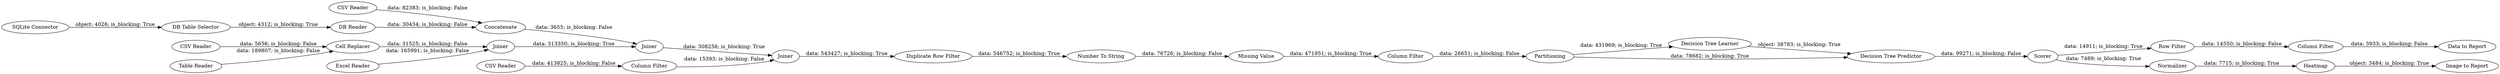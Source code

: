 digraph {
	"-2517714150902460678_258" [label="CSV Reader"]
	"-2517714150902460678_253" [label="Column Filter"]
	"-2517714150902460678_261" [label=Joiner]
	"8085688696511587347_253" [label=Heatmap]
	"-2517714150902460678_248" [label="DB Table Selector"]
	"-2517714150902460678_256" [label="CSV Reader"]
	"8085688696511587347_238" [label="Image to Report"]
	"8085688696511587347_250" [label="Decision Tree Learner"]
	"-2517714150902460678_262" [label=Joiner]
	"-2517714150902460678_257" [label="Excel Reader"]
	"-2517714150902460678_250" [label="Number To String"]
	"8085688696511587347_239" [label="Data to Report"]
	"-2517714150902460678_254" [label="Column Filter"]
	"-2517714150902460678_255" [label="CSV Reader"]
	"-2517714150902460678_259" [label="Table Reader"]
	"-2517714150902460678_240" [label="Missing Value"]
	"8085688696511587347_244" [label="Decision Tree Predictor"]
	"8085688696511587347_240" [label="Row Filter"]
	"-2517714150902460678_260" [label=Joiner]
	"-2517714150902460678_249" [label="Duplicate Row Filter"]
	"8085688696511587347_241" [label="Column Filter"]
	"8085688696511587347_247" [label=Partitioning]
	"-2517714150902460678_143" [label=Concatenate]
	"-2517714150902460678_247" [label="DB Reader"]
	"-2517714150902460678_246" [label="SQLite Connector"]
	"8085688696511587347_251" [label=Scorer]
	"-2517714150902460678_129" [label="Cell Replacer"]
	"8085688696511587347_249" [label=Normalizer]
	"-2517714150902460678_246" -> "-2517714150902460678_248" [label="object: 4026; is_blocking: True"]
	"8085688696511587347_250" -> "8085688696511587347_244" [label="object: 38783; is_blocking: True"]
	"-2517714150902460678_254" -> "8085688696511587347_247" [label="data: 26651; is_blocking: False"]
	"8085688696511587347_241" -> "8085688696511587347_239" [label="data: 3933; is_blocking: False"]
	"-2517714150902460678_260" -> "-2517714150902460678_261" [label="data: 313350; is_blocking: True"]
	"8085688696511587347_249" -> "8085688696511587347_253" [label="data: 7715; is_blocking: True"]
	"-2517714150902460678_250" -> "-2517714150902460678_240" [label="data: 76726; is_blocking: False"]
	"8085688696511587347_253" -> "8085688696511587347_238" [label="object: 3484; is_blocking: True"]
	"8085688696511587347_251" -> "8085688696511587347_249" [label="data: 7489; is_blocking: True"]
	"-2517714150902460678_259" -> "-2517714150902460678_129" [label="data: 189807; is_blocking: False"]
	"-2517714150902460678_261" -> "-2517714150902460678_262" [label="data: 308256; is_blocking: True"]
	"-2517714150902460678_262" -> "-2517714150902460678_249" [label="data: 543427; is_blocking: True"]
	"-2517714150902460678_240" -> "-2517714150902460678_254" [label="data: 471951; is_blocking: True"]
	"8085688696511587347_240" -> "8085688696511587347_241" [label="data: 14550; is_blocking: False"]
	"-2517714150902460678_258" -> "-2517714150902460678_143" [label="data: 82383; is_blocking: False"]
	"8085688696511587347_244" -> "8085688696511587347_251" [label="data: 99271; is_blocking: False"]
	"8085688696511587347_247" -> "8085688696511587347_244" [label="data: 78682; is_blocking: True"]
	"8085688696511587347_247" -> "8085688696511587347_250" [label="data: 431969; is_blocking: True"]
	"-2517714150902460678_129" -> "-2517714150902460678_260" [label="data: 31525; is_blocking: False"]
	"-2517714150902460678_253" -> "-2517714150902460678_262" [label="data: 15393; is_blocking: False"]
	"8085688696511587347_251" -> "8085688696511587347_240" [label="data: 14911; is_blocking: True"]
	"-2517714150902460678_143" -> "-2517714150902460678_261" [label="data: 3655; is_blocking: False"]
	"-2517714150902460678_257" -> "-2517714150902460678_260" [label="data: 165991; is_blocking: False"]
	"-2517714150902460678_248" -> "-2517714150902460678_247" [label="object: 4312; is_blocking: True"]
	"-2517714150902460678_255" -> "-2517714150902460678_253" [label="data: 413825; is_blocking: False"]
	"-2517714150902460678_249" -> "-2517714150902460678_250" [label="data: 546752; is_blocking: True"]
	"-2517714150902460678_247" -> "-2517714150902460678_143" [label="data: 30434; is_blocking: False"]
	"-2517714150902460678_256" -> "-2517714150902460678_129" [label="data: 5656; is_blocking: False"]
	rankdir=LR
}
